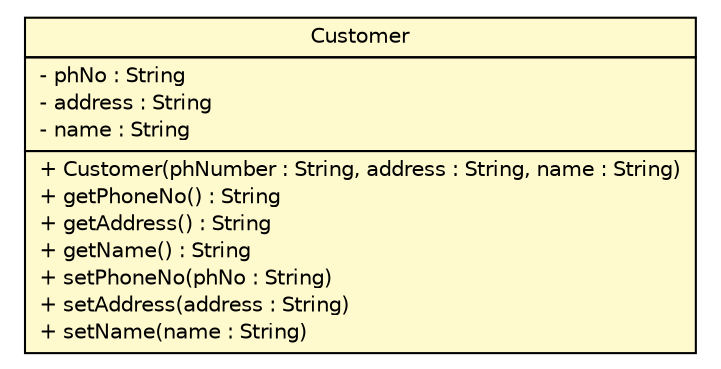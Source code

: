 #!/usr/local/bin/dot
#
# Class diagram 
# Generated by UMLGraph version 1.6 (http://www.umlgraph.org/)
#

digraph G {
	edge [fontname="Helvetica",fontsize=10,labelfontname="Helvetica",labelfontsize=10];
	node [fontname="Helvetica",fontsize=10,shape=plaintext];
	nodesep=0.25;
	ranksep=0.5;
	// au.edu.griffith.ict.Customer
	c9 [label=<<table title="au.edu.griffith.ict.Customer" border="0" cellborder="1" cellspacing="0" cellpadding="2" port="p" bgcolor="lemonChiffon" href="./Customer.html">
		<tr><td><table border="0" cellspacing="0" cellpadding="1">
<tr><td align="center" balign="center"> Customer </td></tr>
		</table></td></tr>
		<tr><td><table border="0" cellspacing="0" cellpadding="1">
<tr><td align="left" balign="left"> - phNo : String </td></tr>
<tr><td align="left" balign="left"> - address : String </td></tr>
<tr><td align="left" balign="left"> - name : String </td></tr>
		</table></td></tr>
		<tr><td><table border="0" cellspacing="0" cellpadding="1">
<tr><td align="left" balign="left"> + Customer(phNumber : String, address : String, name : String) </td></tr>
<tr><td align="left" balign="left"> + getPhoneNo() : String </td></tr>
<tr><td align="left" balign="left"> + getAddress() : String </td></tr>
<tr><td align="left" balign="left"> + getName() : String </td></tr>
<tr><td align="left" balign="left"> + setPhoneNo(phNo : String) </td></tr>
<tr><td align="left" balign="left"> + setAddress(address : String) </td></tr>
<tr><td align="left" balign="left"> + setName(name : String) </td></tr>
		</table></td></tr>
		</table>>, URL="./Customer.html", fontname="Helvetica", fontcolor="black", fontsize=10.0];
}


